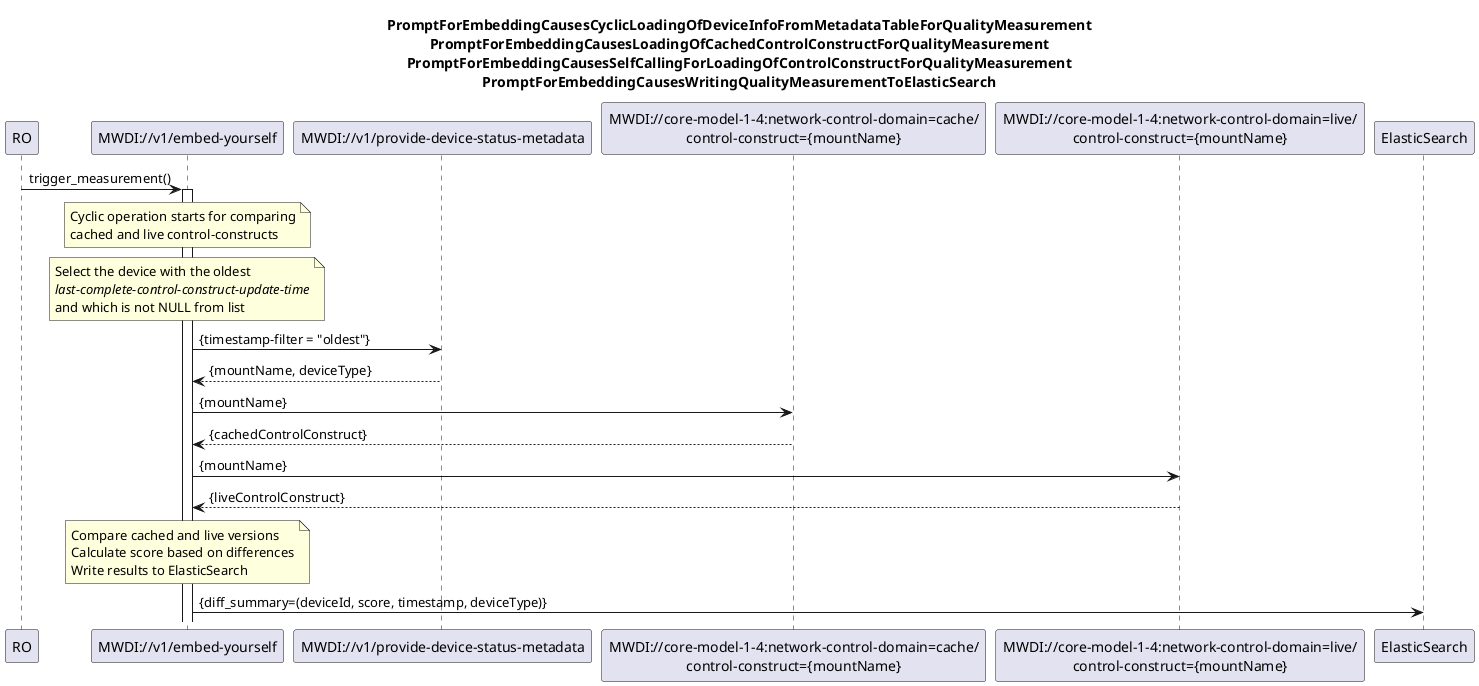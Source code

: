 @startuml 00z_CyclicCacheQualityMeasurement

skinparam responseMessageBelowArrow true

 
title
PromptForEmbeddingCausesCyclicLoadingOfDeviceInfoFromMetadataTableForQualityMeasurement
PromptForEmbeddingCausesLoadingOfCachedControlConstructForQualityMeasurement
PromptForEmbeddingCausesSelfCallingForLoadingOfControlConstructForQualityMeasurement
PromptForEmbeddingCausesWritingQualityMeasurementToElasticSearch
end title
 
participant RO as ro

participant "MWDI://v1/embed-yourself" as mwdi
participant "MWDI://v1/provide-device-status-metadata" as metadata
participant "MWDI://core-model-1-4:network-control-domain=cache/\ncontrol-construct={mountName}" as cache
participant "MWDI://core-model-1-4:network-control-domain=live/\ncontrol-construct={mountName}" as live 
participant "ElasticSearch" as es

 

ro -> mwdi : trigger_measurement()

activate mwdi

note over mwdi
Cyclic operation starts for comparing
cached and live control-constructs
end note

note over mwdi
Select the device with the oldest 
<i>last-complete-control-construct-update-time</i>
and which is not NULL from list
end note

mwdi -> metadata : {timestamp-filter = "oldest"}
metadata --> mwdi : {mountName, deviceType}

mwdi -> cache : {mountName}
cache --> mwdi : {cachedControlConstruct}

mwdi -> live : {mountName}
live --> mwdi :  {liveControlConstruct}

 
note over mwdi
Compare cached and live versions
Calculate score based on differences
Write results to ElasticSearch
end note


mwdi -> es : {diff_summary=(deviceId, score, timestamp, deviceType)}

 

@enduml